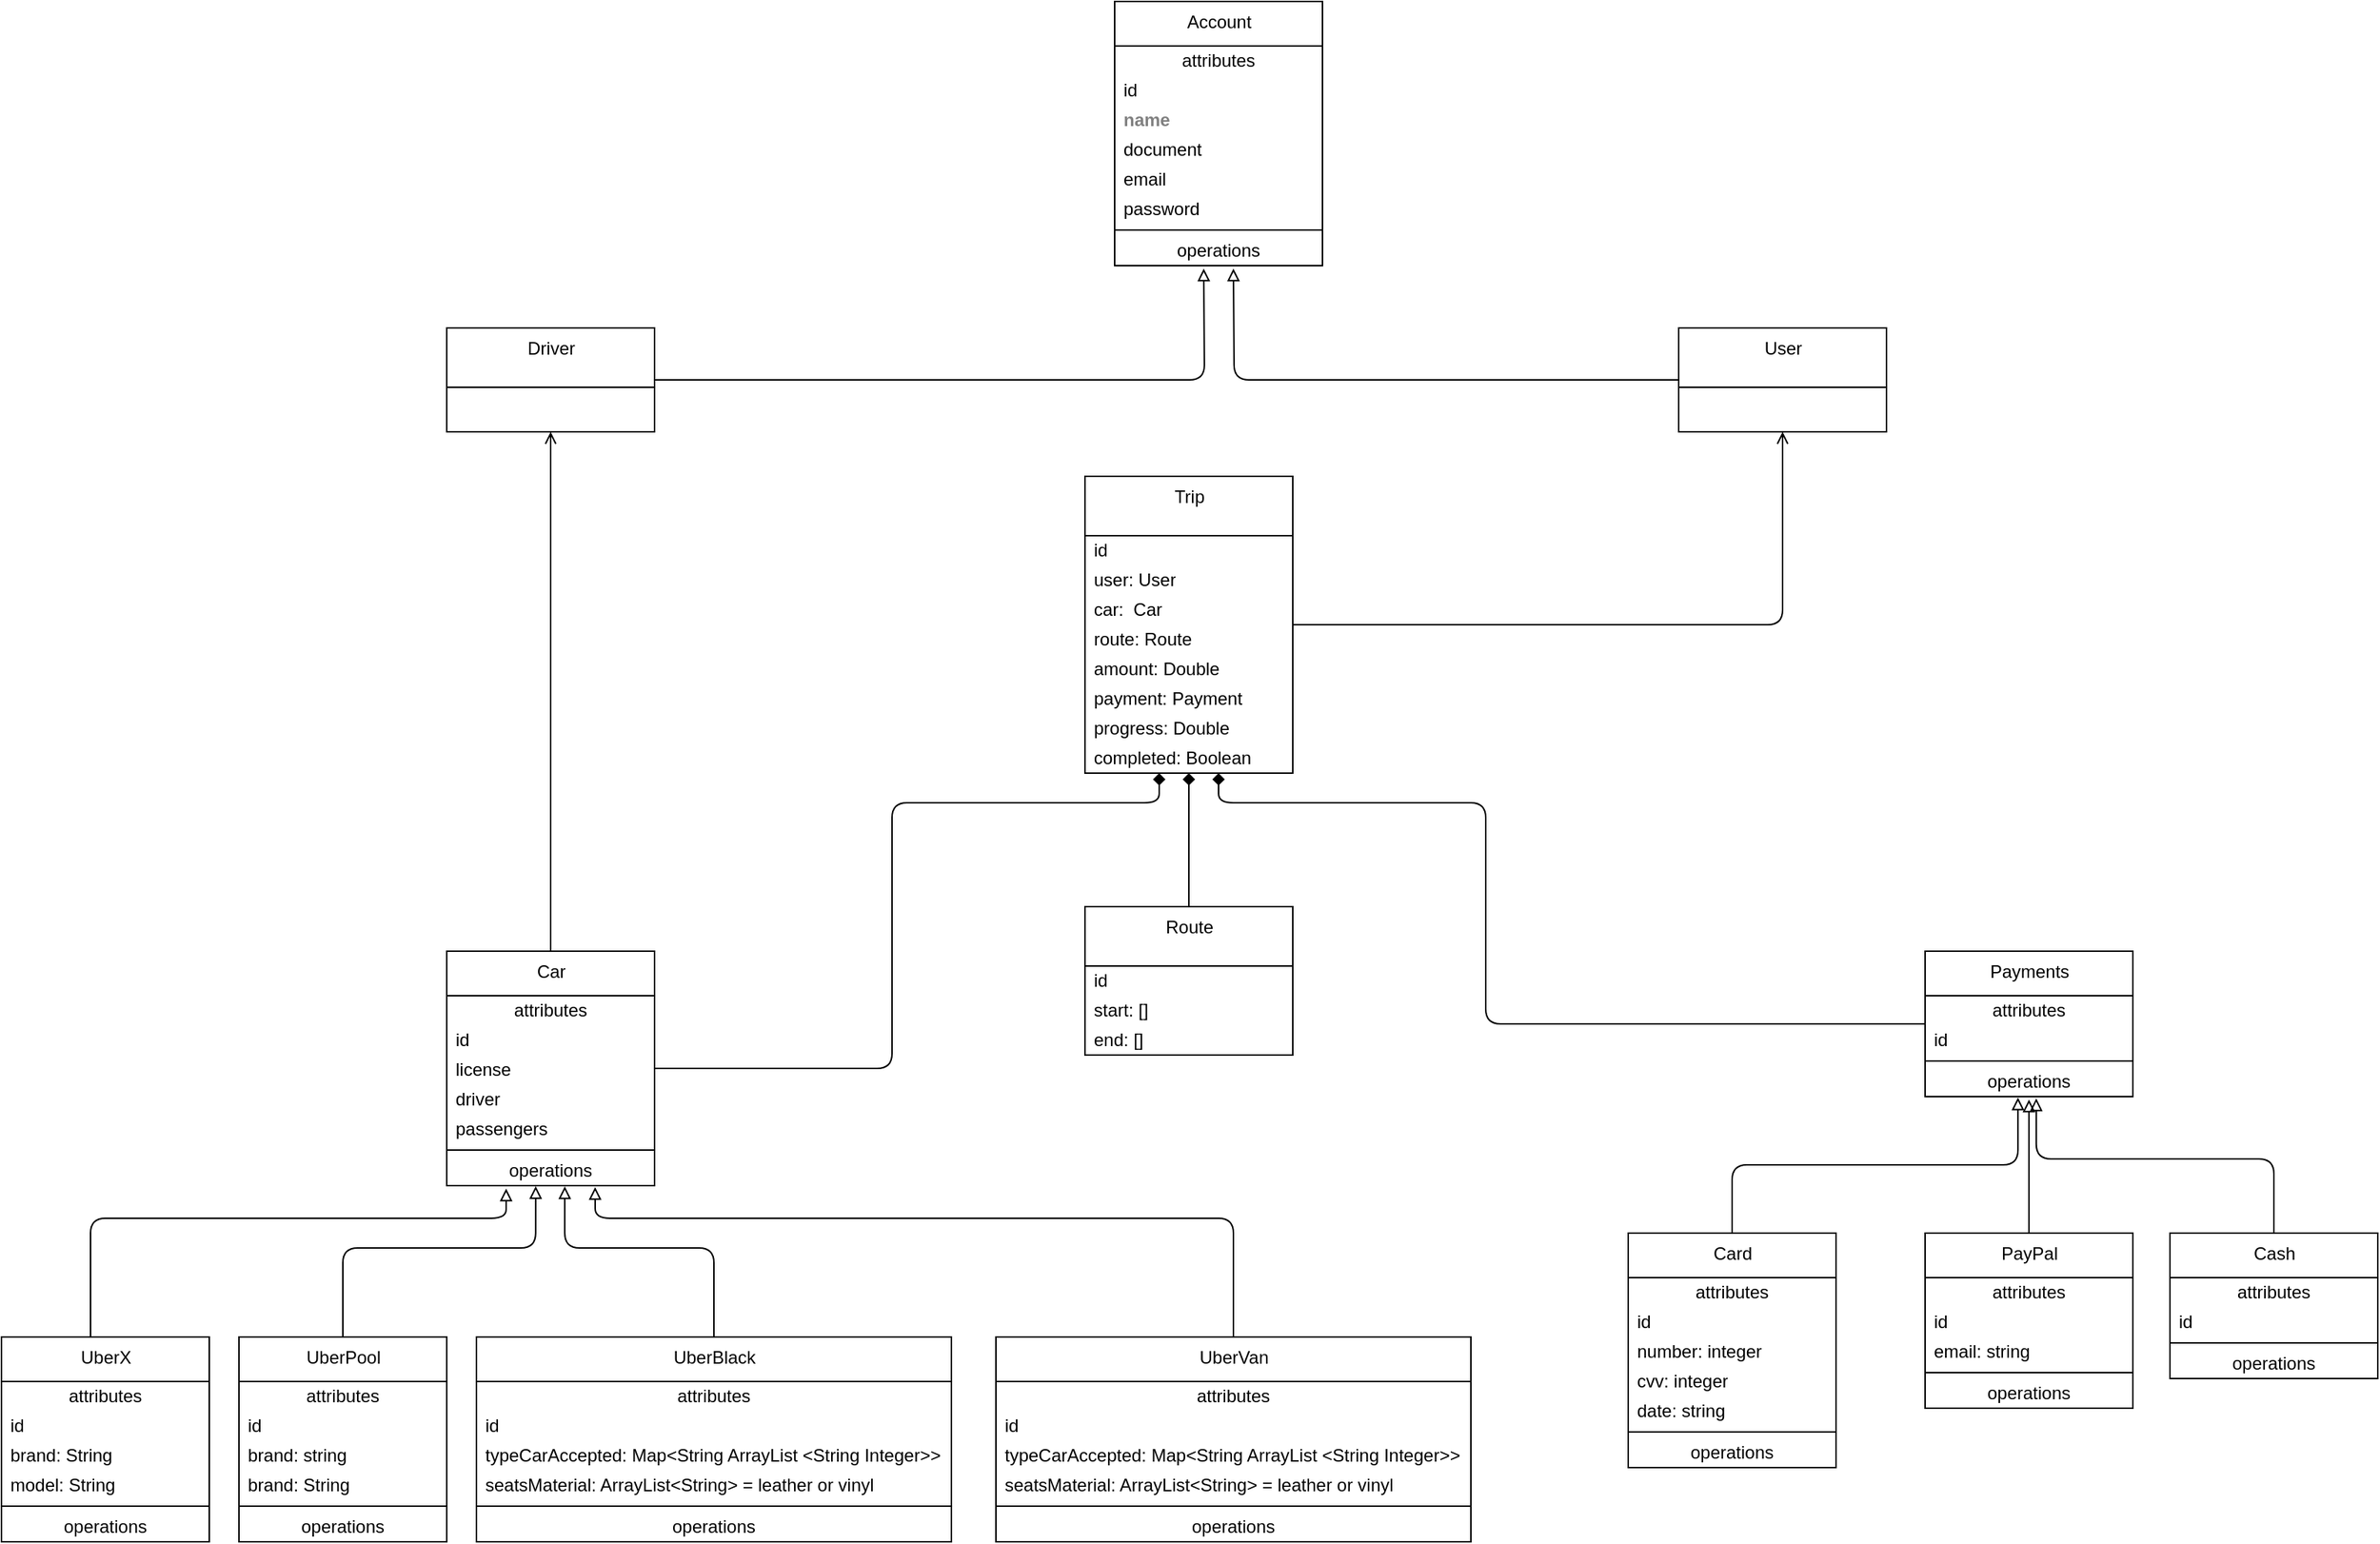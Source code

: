 <mxfile>
    <diagram id="Q6GSx2G-1LwNMlGcUw1Q" name="Page-1">
        <mxGraphModel dx="2260" dy="1568" grid="1" gridSize="10" guides="1" tooltips="1" connect="1" arrows="1" fold="1" page="1" pageScale="1" pageWidth="2000" pageHeight="2000" math="0" shadow="0">
            <root>
                <mxCell id="0"/>
                <mxCell id="1" parent="0"/>
                <mxCell id="423" value="Account" style="swimlane;fontStyle=0;align=center;verticalAlign=top;childLayout=stackLayout;horizontal=1;startSize=30;horizontalStack=0;resizeParent=1;resizeParentMax=0;resizeLast=0;collapsible=0;marginBottom=0;html=1;" parent="1" vertex="1">
                    <mxGeometry x="790" y="50" width="140" height="178" as="geometry"/>
                </mxCell>
                <mxCell id="424" value="attributes" style="text;html=1;strokeColor=none;fillColor=none;align=center;verticalAlign=middle;spacingLeft=4;spacingRight=4;overflow=hidden;rotatable=0;points=[[0,0.5],[1,0.5]];portConstraint=eastwest;" parent="423" vertex="1">
                    <mxGeometry y="30" width="140" height="20" as="geometry"/>
                </mxCell>
                <mxCell id="425" value="id" style="text;html=1;strokeColor=none;fillColor=none;align=left;verticalAlign=middle;spacingLeft=4;spacingRight=4;overflow=hidden;rotatable=0;points=[[0,0.5],[1,0.5]];portConstraint=eastwest;" parent="423" vertex="1">
                    <mxGeometry y="50" width="140" height="20" as="geometry"/>
                </mxCell>
                <mxCell id="426" value="&lt;b&gt;name&lt;/b&gt;" style="text;html=1;strokeColor=none;fillColor=none;align=left;verticalAlign=middle;spacingLeft=4;spacingRight=4;overflow=hidden;rotatable=0;points=[[0,0.5],[1,0.5]];portConstraint=eastwest;fontColor=#808080;" parent="423" vertex="1">
                    <mxGeometry y="70" width="140" height="20" as="geometry"/>
                </mxCell>
                <mxCell id="427" value="document" style="text;html=1;strokeColor=none;fillColor=none;align=left;verticalAlign=middle;spacingLeft=4;spacingRight=4;overflow=hidden;rotatable=0;points=[[0,0.5],[1,0.5]];portConstraint=eastwest;" parent="423" vertex="1">
                    <mxGeometry y="90" width="140" height="20" as="geometry"/>
                </mxCell>
                <mxCell id="434" value="email" style="text;html=1;strokeColor=none;fillColor=none;align=left;verticalAlign=middle;spacingLeft=4;spacingRight=4;overflow=hidden;rotatable=0;points=[[0,0.5],[1,0.5]];portConstraint=eastwest;" parent="423" vertex="1">
                    <mxGeometry y="110" width="140" height="20" as="geometry"/>
                </mxCell>
                <mxCell id="436" value="password" style="text;html=1;strokeColor=none;fillColor=none;align=left;verticalAlign=middle;spacingLeft=4;spacingRight=4;overflow=hidden;rotatable=0;points=[[0,0.5],[1,0.5]];portConstraint=eastwest;" parent="423" vertex="1">
                    <mxGeometry y="130" width="140" height="20" as="geometry"/>
                </mxCell>
                <mxCell id="428" value="" style="line;strokeWidth=1;fillColor=none;align=left;verticalAlign=middle;spacingTop=-1;spacingLeft=3;spacingRight=3;rotatable=0;labelPosition=right;points=[];portConstraint=eastwest;" parent="423" vertex="1">
                    <mxGeometry y="150" width="140" height="8" as="geometry"/>
                </mxCell>
                <mxCell id="429" value="operations" style="text;html=1;strokeColor=none;fillColor=none;align=center;verticalAlign=middle;spacingLeft=4;spacingRight=4;overflow=hidden;rotatable=0;points=[[0,0.5],[1,0.5]];portConstraint=eastwest;" parent="423" vertex="1">
                    <mxGeometry y="158" width="140" height="20" as="geometry"/>
                </mxCell>
                <mxCell id="442" style="edgeStyle=orthogonalEdgeStyle;html=1;endArrow=block;endFill=0;" parent="1" source="437" edge="1">
                    <mxGeometry relative="1" as="geometry">
                        <mxPoint x="850" y="230" as="targetPoint"/>
                    </mxGeometry>
                </mxCell>
                <mxCell id="437" value="Driver" style="swimlane;fontStyle=0;align=center;verticalAlign=top;childLayout=stackLayout;horizontal=1;startSize=40;horizontalStack=0;resizeParent=1;resizeParentMax=0;resizeLast=0;collapsible=0;marginBottom=0;html=1;" parent="1" vertex="1">
                    <mxGeometry x="340" y="270" width="140" height="70" as="geometry"/>
                </mxCell>
                <mxCell id="441" style="edgeStyle=orthogonalEdgeStyle;html=1;endArrow=block;endFill=0;" parent="1" source="439" edge="1">
                    <mxGeometry relative="1" as="geometry">
                        <mxPoint x="870" y="230" as="targetPoint"/>
                    </mxGeometry>
                </mxCell>
                <mxCell id="439" value="User" style="swimlane;fontStyle=0;align=center;verticalAlign=top;childLayout=stackLayout;horizontal=1;startSize=40;horizontalStack=0;resizeParent=1;resizeParentMax=0;resizeLast=0;collapsible=0;marginBottom=0;html=1;" parent="1" vertex="1">
                    <mxGeometry x="1170" y="270" width="140" height="70" as="geometry"/>
                </mxCell>
                <mxCell id="527" style="edgeStyle=orthogonalEdgeStyle;html=1;endArrow=diamond;endFill=1;" parent="1" source="443" edge="1" target="523">
                    <mxGeometry relative="1" as="geometry">
                        <mxPoint x="870" y="440" as="targetPoint"/>
                        <Array as="points">
                            <mxPoint x="1040" y="739"/>
                            <mxPoint x="1040" y="590"/>
                            <mxPoint x="860" y="590"/>
                        </Array>
                    </mxGeometry>
                </mxCell>
                <mxCell id="443" value="Payments" style="swimlane;fontStyle=0;align=center;verticalAlign=top;childLayout=stackLayout;horizontal=1;startSize=30;horizontalStack=0;resizeParent=1;resizeParentMax=0;resizeLast=0;collapsible=0;marginBottom=0;html=1;" parent="1" vertex="1">
                    <mxGeometry x="1336" y="690" width="140" height="98" as="geometry"/>
                </mxCell>
                <mxCell id="444" value="attributes" style="text;html=1;strokeColor=none;fillColor=none;align=center;verticalAlign=middle;spacingLeft=4;spacingRight=4;overflow=hidden;rotatable=0;points=[[0,0.5],[1,0.5]];portConstraint=eastwest;" parent="443" vertex="1">
                    <mxGeometry y="30" width="140" height="20" as="geometry"/>
                </mxCell>
                <mxCell id="445" value="id" style="text;html=1;strokeColor=none;fillColor=none;align=left;verticalAlign=middle;spacingLeft=4;spacingRight=4;overflow=hidden;rotatable=0;points=[[0,0.5],[1,0.5]];portConstraint=eastwest;" parent="443" vertex="1">
                    <mxGeometry y="50" width="140" height="20" as="geometry"/>
                </mxCell>
                <mxCell id="450" value="" style="line;strokeWidth=1;fillColor=none;align=left;verticalAlign=middle;spacingTop=-1;spacingLeft=3;spacingRight=3;rotatable=0;labelPosition=right;points=[];portConstraint=eastwest;" parent="443" vertex="1">
                    <mxGeometry y="70" width="140" height="8" as="geometry"/>
                </mxCell>
                <mxCell id="451" value="operations" style="text;html=1;strokeColor=none;fillColor=none;align=center;verticalAlign=middle;spacingLeft=4;spacingRight=4;overflow=hidden;rotatable=0;points=[[0,0.5],[1,0.5]];portConstraint=eastwest;" parent="443" vertex="1">
                    <mxGeometry y="78" width="140" height="20" as="geometry"/>
                </mxCell>
                <mxCell id="471" style="edgeStyle=orthogonalEdgeStyle;html=1;entryX=0.447;entryY=1.031;entryDx=0;entryDy=0;entryPerimeter=0;endArrow=block;endFill=0;" parent="1" source="452" target="451" edge="1">
                    <mxGeometry relative="1" as="geometry"/>
                </mxCell>
                <mxCell id="452" value="Card" style="swimlane;fontStyle=0;align=center;verticalAlign=top;childLayout=stackLayout;horizontal=1;startSize=30;horizontalStack=0;resizeParent=1;resizeParentMax=0;resizeLast=0;collapsible=0;marginBottom=0;html=1;" parent="1" vertex="1">
                    <mxGeometry x="1136" y="880" width="140" height="158" as="geometry"/>
                </mxCell>
                <mxCell id="453" value="attributes" style="text;html=1;strokeColor=none;fillColor=none;align=center;verticalAlign=middle;spacingLeft=4;spacingRight=4;overflow=hidden;rotatable=0;points=[[0,0.5],[1,0.5]];portConstraint=eastwest;" parent="452" vertex="1">
                    <mxGeometry y="30" width="140" height="20" as="geometry"/>
                </mxCell>
                <mxCell id="454" value="id" style="text;html=1;strokeColor=none;fillColor=none;align=left;verticalAlign=middle;spacingLeft=4;spacingRight=4;overflow=hidden;rotatable=0;points=[[0,0.5],[1,0.5]];portConstraint=eastwest;" parent="452" vertex="1">
                    <mxGeometry y="50" width="140" height="20" as="geometry"/>
                </mxCell>
                <mxCell id="469" value="number: integer" style="text;html=1;strokeColor=none;fillColor=none;align=left;verticalAlign=middle;spacingLeft=4;spacingRight=4;overflow=hidden;rotatable=0;points=[[0,0.5],[1,0.5]];portConstraint=eastwest;" parent="452" vertex="1">
                    <mxGeometry y="70" width="140" height="20" as="geometry"/>
                </mxCell>
                <mxCell id="468" value="cvv: integer" style="text;html=1;strokeColor=none;fillColor=none;align=left;verticalAlign=middle;spacingLeft=4;spacingRight=4;overflow=hidden;rotatable=0;points=[[0,0.5],[1,0.5]];portConstraint=eastwest;" parent="452" vertex="1">
                    <mxGeometry y="90" width="140" height="20" as="geometry"/>
                </mxCell>
                <mxCell id="467" value="date: string" style="text;html=1;strokeColor=none;fillColor=none;align=left;verticalAlign=middle;spacingLeft=4;spacingRight=4;overflow=hidden;rotatable=0;points=[[0,0.5],[1,0.5]];portConstraint=eastwest;" parent="452" vertex="1">
                    <mxGeometry y="110" width="140" height="20" as="geometry"/>
                </mxCell>
                <mxCell id="455" value="" style="line;strokeWidth=1;fillColor=none;align=left;verticalAlign=middle;spacingTop=-1;spacingLeft=3;spacingRight=3;rotatable=0;labelPosition=right;points=[];portConstraint=eastwest;" parent="452" vertex="1">
                    <mxGeometry y="130" width="140" height="8" as="geometry"/>
                </mxCell>
                <mxCell id="456" value="operations" style="text;html=1;strokeColor=none;fillColor=none;align=center;verticalAlign=middle;spacingLeft=4;spacingRight=4;overflow=hidden;rotatable=0;points=[[0,0.5],[1,0.5]];portConstraint=eastwest;" parent="452" vertex="1">
                    <mxGeometry y="138" width="140" height="20" as="geometry"/>
                </mxCell>
                <mxCell id="472" style="edgeStyle=orthogonalEdgeStyle;html=1;endArrow=block;endFill=0;" parent="1" source="457" edge="1">
                    <mxGeometry relative="1" as="geometry">
                        <mxPoint x="1406" y="790" as="targetPoint"/>
                    </mxGeometry>
                </mxCell>
                <mxCell id="457" value="PayPal" style="swimlane;fontStyle=0;align=center;verticalAlign=top;childLayout=stackLayout;horizontal=1;startSize=30;horizontalStack=0;resizeParent=1;resizeParentMax=0;resizeLast=0;collapsible=0;marginBottom=0;html=1;" parent="1" vertex="1">
                    <mxGeometry x="1336" y="880" width="140" height="118" as="geometry"/>
                </mxCell>
                <mxCell id="458" value="attributes" style="text;html=1;strokeColor=none;fillColor=none;align=center;verticalAlign=middle;spacingLeft=4;spacingRight=4;overflow=hidden;rotatable=0;points=[[0,0.5],[1,0.5]];portConstraint=eastwest;" parent="457" vertex="1">
                    <mxGeometry y="30" width="140" height="20" as="geometry"/>
                </mxCell>
                <mxCell id="459" value="id" style="text;html=1;strokeColor=none;fillColor=none;align=left;verticalAlign=middle;spacingLeft=4;spacingRight=4;overflow=hidden;rotatable=0;points=[[0,0.5],[1,0.5]];portConstraint=eastwest;" parent="457" vertex="1">
                    <mxGeometry y="50" width="140" height="20" as="geometry"/>
                </mxCell>
                <mxCell id="470" value="email: string" style="text;html=1;strokeColor=none;fillColor=none;align=left;verticalAlign=middle;spacingLeft=4;spacingRight=4;overflow=hidden;rotatable=0;points=[[0,0.5],[1,0.5]];portConstraint=eastwest;" parent="457" vertex="1">
                    <mxGeometry y="70" width="140" height="20" as="geometry"/>
                </mxCell>
                <mxCell id="460" value="" style="line;strokeWidth=1;fillColor=none;align=left;verticalAlign=middle;spacingTop=-1;spacingLeft=3;spacingRight=3;rotatable=0;labelPosition=right;points=[];portConstraint=eastwest;" parent="457" vertex="1">
                    <mxGeometry y="90" width="140" height="8" as="geometry"/>
                </mxCell>
                <mxCell id="461" value="operations" style="text;html=1;strokeColor=none;fillColor=none;align=center;verticalAlign=middle;spacingLeft=4;spacingRight=4;overflow=hidden;rotatable=0;points=[[0,0.5],[1,0.5]];portConstraint=eastwest;" parent="457" vertex="1">
                    <mxGeometry y="98" width="140" height="20" as="geometry"/>
                </mxCell>
                <mxCell id="473" style="edgeStyle=orthogonalEdgeStyle;html=1;exitX=0.5;exitY=0;exitDx=0;exitDy=0;entryX=0.535;entryY=1.06;entryDx=0;entryDy=0;entryPerimeter=0;endArrow=block;endFill=0;" parent="1" source="462" target="451" edge="1">
                    <mxGeometry relative="1" as="geometry">
                        <Array as="points">
                            <mxPoint x="1571" y="830"/>
                            <mxPoint x="1411" y="830"/>
                        </Array>
                    </mxGeometry>
                </mxCell>
                <mxCell id="462" value="Cash" style="swimlane;fontStyle=0;align=center;verticalAlign=top;childLayout=stackLayout;horizontal=1;startSize=30;horizontalStack=0;resizeParent=1;resizeParentMax=0;resizeLast=0;collapsible=0;marginBottom=0;html=1;" parent="1" vertex="1">
                    <mxGeometry x="1501" y="880" width="140" height="98" as="geometry"/>
                </mxCell>
                <mxCell id="463" value="attributes" style="text;html=1;strokeColor=none;fillColor=none;align=center;verticalAlign=middle;spacingLeft=4;spacingRight=4;overflow=hidden;rotatable=0;points=[[0,0.5],[1,0.5]];portConstraint=eastwest;" parent="462" vertex="1">
                    <mxGeometry y="30" width="140" height="20" as="geometry"/>
                </mxCell>
                <mxCell id="464" value="id" style="text;html=1;strokeColor=none;fillColor=none;align=left;verticalAlign=middle;spacingLeft=4;spacingRight=4;overflow=hidden;rotatable=0;points=[[0,0.5],[1,0.5]];portConstraint=eastwest;" parent="462" vertex="1">
                    <mxGeometry y="50" width="140" height="20" as="geometry"/>
                </mxCell>
                <mxCell id="465" value="" style="line;strokeWidth=1;fillColor=none;align=left;verticalAlign=middle;spacingTop=-1;spacingLeft=3;spacingRight=3;rotatable=0;labelPosition=right;points=[];portConstraint=eastwest;" parent="462" vertex="1">
                    <mxGeometry y="70" width="140" height="8" as="geometry"/>
                </mxCell>
                <mxCell id="466" value="operations" style="text;html=1;strokeColor=none;fillColor=none;align=center;verticalAlign=middle;spacingLeft=4;spacingRight=4;overflow=hidden;rotatable=0;points=[[0,0.5],[1,0.5]];portConstraint=eastwest;" parent="462" vertex="1">
                    <mxGeometry y="78" width="140" height="20" as="geometry"/>
                </mxCell>
                <mxCell id="516" style="edgeStyle=orthogonalEdgeStyle;html=1;endArrow=block;endFill=0;" parent="1" source="474" edge="1">
                    <mxGeometry relative="1" as="geometry">
                        <mxPoint x="380" y="850" as="targetPoint"/>
                        <Array as="points">
                            <mxPoint x="100" y="870"/>
                            <mxPoint x="380" y="870"/>
                        </Array>
                    </mxGeometry>
                </mxCell>
                <mxCell id="474" value="UberX" style="swimlane;fontStyle=0;align=center;verticalAlign=top;childLayout=stackLayout;horizontal=1;startSize=30;horizontalStack=0;resizeParent=1;resizeParentMax=0;resizeLast=0;collapsible=0;marginBottom=0;html=1;" parent="1" vertex="1">
                    <mxGeometry x="40" y="950" width="140" height="138" as="geometry"/>
                </mxCell>
                <mxCell id="475" value="attributes" style="text;html=1;strokeColor=none;fillColor=none;align=center;verticalAlign=middle;spacingLeft=4;spacingRight=4;overflow=hidden;rotatable=0;points=[[0,0.5],[1,0.5]];portConstraint=eastwest;" parent="474" vertex="1">
                    <mxGeometry y="30" width="140" height="20" as="geometry"/>
                </mxCell>
                <mxCell id="476" value="id" style="text;html=1;strokeColor=none;fillColor=none;align=left;verticalAlign=middle;spacingLeft=4;spacingRight=4;overflow=hidden;rotatable=0;points=[[0,0.5],[1,0.5]];portConstraint=eastwest;" parent="474" vertex="1">
                    <mxGeometry y="50" width="140" height="20" as="geometry"/>
                </mxCell>
                <mxCell id="477" value="brand: String" style="text;html=1;strokeColor=none;fillColor=none;align=left;verticalAlign=middle;spacingLeft=4;spacingRight=4;overflow=hidden;rotatable=0;points=[[0,0.5],[1,0.5]];portConstraint=eastwest;" parent="474" vertex="1">
                    <mxGeometry y="70" width="140" height="20" as="geometry"/>
                </mxCell>
                <mxCell id="478" value="model: String" style="text;html=1;strokeColor=none;fillColor=none;align=left;verticalAlign=middle;spacingLeft=4;spacingRight=4;overflow=hidden;rotatable=0;points=[[0,0.5],[1,0.5]];portConstraint=eastwest;" parent="474" vertex="1">
                    <mxGeometry y="90" width="140" height="20" as="geometry"/>
                </mxCell>
                <mxCell id="480" value="" style="line;strokeWidth=1;fillColor=none;align=left;verticalAlign=middle;spacingTop=-1;spacingLeft=3;spacingRight=3;rotatable=0;labelPosition=right;points=[];portConstraint=eastwest;" parent="474" vertex="1">
                    <mxGeometry y="110" width="140" height="8" as="geometry"/>
                </mxCell>
                <mxCell id="481" value="operations" style="text;html=1;strokeColor=none;fillColor=none;align=center;verticalAlign=middle;spacingLeft=4;spacingRight=4;overflow=hidden;rotatable=0;points=[[0,0.5],[1,0.5]];portConstraint=eastwest;" parent="474" vertex="1">
                    <mxGeometry y="118" width="140" height="20" as="geometry"/>
                </mxCell>
                <mxCell id="517" style="edgeStyle=orthogonalEdgeStyle;html=1;entryX=0.428;entryY=1.018;entryDx=0;entryDy=0;entryPerimeter=0;endArrow=block;endFill=0;" parent="1" source="482" target="505" edge="1">
                    <mxGeometry relative="1" as="geometry">
                        <Array as="points">
                            <mxPoint x="270" y="890"/>
                            <mxPoint x="400" y="890"/>
                        </Array>
                    </mxGeometry>
                </mxCell>
                <mxCell id="482" value="UberPool" style="swimlane;fontStyle=0;align=center;verticalAlign=top;childLayout=stackLayout;horizontal=1;startSize=30;horizontalStack=0;resizeParent=1;resizeParentMax=0;resizeLast=0;collapsible=0;marginBottom=0;html=1;" parent="1" vertex="1">
                    <mxGeometry x="200" y="950" width="140" height="138" as="geometry"/>
                </mxCell>
                <mxCell id="483" value="attributes" style="text;html=1;strokeColor=none;fillColor=none;align=center;verticalAlign=middle;spacingLeft=4;spacingRight=4;overflow=hidden;rotatable=0;points=[[0,0.5],[1,0.5]];portConstraint=eastwest;" parent="482" vertex="1">
                    <mxGeometry y="30" width="140" height="20" as="geometry"/>
                </mxCell>
                <mxCell id="484" value="id" style="text;html=1;strokeColor=none;fillColor=none;align=left;verticalAlign=middle;spacingLeft=4;spacingRight=4;overflow=hidden;rotatable=0;points=[[0,0.5],[1,0.5]];portConstraint=eastwest;" parent="482" vertex="1">
                    <mxGeometry y="50" width="140" height="20" as="geometry"/>
                </mxCell>
                <mxCell id="485" value="brand: string" style="text;html=1;strokeColor=none;fillColor=none;align=left;verticalAlign=middle;spacingLeft=4;spacingRight=4;overflow=hidden;rotatable=0;points=[[0,0.5],[1,0.5]];portConstraint=eastwest;" parent="482" vertex="1">
                    <mxGeometry y="70" width="140" height="20" as="geometry"/>
                </mxCell>
                <mxCell id="506" value="brand: String" style="text;html=1;strokeColor=none;fillColor=none;align=left;verticalAlign=middle;spacingLeft=4;spacingRight=4;overflow=hidden;rotatable=0;points=[[0,0.5],[1,0.5]];portConstraint=eastwest;" parent="482" vertex="1">
                    <mxGeometry y="90" width="140" height="20" as="geometry"/>
                </mxCell>
                <mxCell id="486" value="" style="line;strokeWidth=1;fillColor=none;align=left;verticalAlign=middle;spacingTop=-1;spacingLeft=3;spacingRight=3;rotatable=0;labelPosition=right;points=[];portConstraint=eastwest;" parent="482" vertex="1">
                    <mxGeometry y="110" width="140" height="8" as="geometry"/>
                </mxCell>
                <mxCell id="487" value="operations" style="text;html=1;strokeColor=none;fillColor=none;align=center;verticalAlign=middle;spacingLeft=4;spacingRight=4;overflow=hidden;rotatable=0;points=[[0,0.5],[1,0.5]];portConstraint=eastwest;" parent="482" vertex="1">
                    <mxGeometry y="118" width="140" height="20" as="geometry"/>
                </mxCell>
                <mxCell id="518" style="edgeStyle=orthogonalEdgeStyle;html=1;endArrow=block;endFill=0;entryX=0.568;entryY=1.026;entryDx=0;entryDy=0;entryPerimeter=0;exitX=0.5;exitY=0;exitDx=0;exitDy=0;" parent="1" source="488" target="505" edge="1">
                    <mxGeometry relative="1" as="geometry">
                        <mxPoint x="430" y="880" as="targetPoint"/>
                        <Array as="points">
                            <mxPoint x="520" y="890"/>
                            <mxPoint x="420" y="890"/>
                        </Array>
                    </mxGeometry>
                </mxCell>
                <mxCell id="488" value="UberBlack" style="swimlane;fontStyle=0;align=center;verticalAlign=top;childLayout=stackLayout;horizontal=1;startSize=30;horizontalStack=0;resizeParent=1;resizeParentMax=0;resizeLast=0;collapsible=0;marginBottom=0;html=1;" parent="1" vertex="1">
                    <mxGeometry x="360" y="950" width="320" height="138" as="geometry"/>
                </mxCell>
                <mxCell id="489" value="attributes" style="text;html=1;strokeColor=none;fillColor=none;align=center;verticalAlign=middle;spacingLeft=4;spacingRight=4;overflow=hidden;rotatable=0;points=[[0,0.5],[1,0.5]];portConstraint=eastwest;" parent="488" vertex="1">
                    <mxGeometry y="30" width="320" height="20" as="geometry"/>
                </mxCell>
                <mxCell id="490" value="id" style="text;html=1;strokeColor=none;fillColor=none;align=left;verticalAlign=middle;spacingLeft=4;spacingRight=4;overflow=hidden;rotatable=0;points=[[0,0.5],[1,0.5]];portConstraint=eastwest;" parent="488" vertex="1">
                    <mxGeometry y="50" width="320" height="20" as="geometry"/>
                </mxCell>
                <mxCell id="507" value="typeCarAccepted: Map&amp;lt;String ArrayList &amp;lt;String Integer&amp;gt;&amp;gt;" style="text;html=1;strokeColor=none;fillColor=none;align=left;verticalAlign=middle;spacingLeft=4;spacingRight=4;overflow=hidden;rotatable=0;points=[[0,0.5],[1,0.5]];portConstraint=eastwest;" parent="488" vertex="1">
                    <mxGeometry y="70" width="320" height="20" as="geometry"/>
                </mxCell>
                <mxCell id="508" value="seatsMaterial: ArrayList&amp;lt;String&amp;gt; = leather or vinyl" style="text;html=1;strokeColor=none;fillColor=none;align=left;verticalAlign=middle;spacingLeft=4;spacingRight=4;overflow=hidden;rotatable=0;points=[[0,0.5],[1,0.5]];portConstraint=eastwest;" parent="488" vertex="1">
                    <mxGeometry y="90" width="320" height="20" as="geometry"/>
                </mxCell>
                <mxCell id="491" value="" style="line;strokeWidth=1;fillColor=none;align=left;verticalAlign=middle;spacingTop=-1;spacingLeft=3;spacingRight=3;rotatable=0;labelPosition=right;points=[];portConstraint=eastwest;" parent="488" vertex="1">
                    <mxGeometry y="110" width="320" height="8" as="geometry"/>
                </mxCell>
                <mxCell id="492" value="operations" style="text;html=1;strokeColor=none;fillColor=none;align=center;verticalAlign=middle;spacingLeft=4;spacingRight=4;overflow=hidden;rotatable=0;points=[[0,0.5],[1,0.5]];portConstraint=eastwest;" parent="488" vertex="1">
                    <mxGeometry y="118" width="320" height="20" as="geometry"/>
                </mxCell>
                <mxCell id="522" style="edgeStyle=orthogonalEdgeStyle;html=1;entryX=0.5;entryY=1;entryDx=0;entryDy=0;endArrow=open;endFill=0;" parent="1" source="498" target="437" edge="1">
                    <mxGeometry relative="1" as="geometry"/>
                </mxCell>
                <mxCell id="528" style="edgeStyle=orthogonalEdgeStyle;html=1;endArrow=diamond;endFill=1;" parent="1" source="498" edge="1" target="523">
                    <mxGeometry relative="1" as="geometry">
                        <mxPoint x="810" y="440" as="targetPoint"/>
                        <Array as="points">
                            <mxPoint x="640" y="769"/>
                            <mxPoint x="640" y="590"/>
                            <mxPoint x="820" y="590"/>
                        </Array>
                    </mxGeometry>
                </mxCell>
                <mxCell id="498" value="Car" style="swimlane;fontStyle=0;align=center;verticalAlign=top;childLayout=stackLayout;horizontal=1;startSize=30;horizontalStack=0;resizeParent=1;resizeParentMax=0;resizeLast=0;collapsible=0;marginBottom=0;html=1;" parent="1" vertex="1">
                    <mxGeometry x="340" y="690" width="140" height="158" as="geometry"/>
                </mxCell>
                <mxCell id="499" value="attributes" style="text;html=1;strokeColor=none;fillColor=none;align=center;verticalAlign=middle;spacingLeft=4;spacingRight=4;overflow=hidden;rotatable=0;points=[[0,0.5],[1,0.5]];portConstraint=eastwest;" parent="498" vertex="1">
                    <mxGeometry y="30" width="140" height="20" as="geometry"/>
                </mxCell>
                <mxCell id="500" value="id" style="text;html=1;strokeColor=none;fillColor=none;align=left;verticalAlign=middle;spacingLeft=4;spacingRight=4;overflow=hidden;rotatable=0;points=[[0,0.5],[1,0.5]];portConstraint=eastwest;" parent="498" vertex="1">
                    <mxGeometry y="50" width="140" height="20" as="geometry"/>
                </mxCell>
                <mxCell id="501" value="license" style="text;html=1;strokeColor=none;fillColor=none;align=left;verticalAlign=middle;spacingLeft=4;spacingRight=4;overflow=hidden;rotatable=0;points=[[0,0.5],[1,0.5]];portConstraint=eastwest;" parent="498" vertex="1">
                    <mxGeometry y="70" width="140" height="20" as="geometry"/>
                </mxCell>
                <mxCell id="502" value="driver" style="text;html=1;strokeColor=none;fillColor=none;align=left;verticalAlign=middle;spacingLeft=4;spacingRight=4;overflow=hidden;rotatable=0;points=[[0,0.5],[1,0.5]];portConstraint=eastwest;" parent="498" vertex="1">
                    <mxGeometry y="90" width="140" height="20" as="geometry"/>
                </mxCell>
                <mxCell id="503" value="passengers" style="text;html=1;strokeColor=none;fillColor=none;align=left;verticalAlign=middle;spacingLeft=4;spacingRight=4;overflow=hidden;rotatable=0;points=[[0,0.5],[1,0.5]];portConstraint=eastwest;" parent="498" vertex="1">
                    <mxGeometry y="110" width="140" height="20" as="geometry"/>
                </mxCell>
                <mxCell id="504" value="" style="line;strokeWidth=1;fillColor=none;align=left;verticalAlign=middle;spacingTop=-1;spacingLeft=3;spacingRight=3;rotatable=0;labelPosition=right;points=[];portConstraint=eastwest;" parent="498" vertex="1">
                    <mxGeometry y="130" width="140" height="8" as="geometry"/>
                </mxCell>
                <mxCell id="505" value="operations" style="text;html=1;strokeColor=none;fillColor=none;align=center;verticalAlign=middle;spacingLeft=4;spacingRight=4;overflow=hidden;rotatable=0;points=[[0,0.5],[1,0.5]];portConstraint=eastwest;" parent="498" vertex="1">
                    <mxGeometry y="138" width="140" height="20" as="geometry"/>
                </mxCell>
                <mxCell id="519" style="edgeStyle=orthogonalEdgeStyle;html=1;entryX=0.714;entryY=1.05;entryDx=0;entryDy=0;entryPerimeter=0;endArrow=block;endFill=0;" parent="1" source="509" target="505" edge="1">
                    <mxGeometry relative="1" as="geometry">
                        <Array as="points">
                            <mxPoint x="870" y="870"/>
                            <mxPoint x="440" y="870"/>
                        </Array>
                    </mxGeometry>
                </mxCell>
                <mxCell id="509" value="UberVan" style="swimlane;fontStyle=0;align=center;verticalAlign=top;childLayout=stackLayout;horizontal=1;startSize=30;horizontalStack=0;resizeParent=1;resizeParentMax=0;resizeLast=0;collapsible=0;marginBottom=0;html=1;" parent="1" vertex="1">
                    <mxGeometry x="710" y="950" width="320" height="138" as="geometry"/>
                </mxCell>
                <mxCell id="510" value="attributes" style="text;html=1;strokeColor=none;fillColor=none;align=center;verticalAlign=middle;spacingLeft=4;spacingRight=4;overflow=hidden;rotatable=0;points=[[0,0.5],[1,0.5]];portConstraint=eastwest;" parent="509" vertex="1">
                    <mxGeometry y="30" width="320" height="20" as="geometry"/>
                </mxCell>
                <mxCell id="511" value="id" style="text;html=1;strokeColor=none;fillColor=none;align=left;verticalAlign=middle;spacingLeft=4;spacingRight=4;overflow=hidden;rotatable=0;points=[[0,0.5],[1,0.5]];portConstraint=eastwest;" parent="509" vertex="1">
                    <mxGeometry y="50" width="320" height="20" as="geometry"/>
                </mxCell>
                <mxCell id="512" value="typeCarAccepted: Map&amp;lt;String ArrayList &amp;lt;String Integer&amp;gt;&amp;gt;" style="text;html=1;strokeColor=none;fillColor=none;align=left;verticalAlign=middle;spacingLeft=4;spacingRight=4;overflow=hidden;rotatable=0;points=[[0,0.5],[1,0.5]];portConstraint=eastwest;" parent="509" vertex="1">
                    <mxGeometry y="70" width="320" height="20" as="geometry"/>
                </mxCell>
                <mxCell id="513" value="seatsMaterial: ArrayList&amp;lt;String&amp;gt; = leather or vinyl" style="text;html=1;strokeColor=none;fillColor=none;align=left;verticalAlign=middle;spacingLeft=4;spacingRight=4;overflow=hidden;rotatable=0;points=[[0,0.5],[1,0.5]];portConstraint=eastwest;" parent="509" vertex="1">
                    <mxGeometry y="90" width="320" height="20" as="geometry"/>
                </mxCell>
                <mxCell id="514" value="" style="line;strokeWidth=1;fillColor=none;align=left;verticalAlign=middle;spacingTop=-1;spacingLeft=3;spacingRight=3;rotatable=0;labelPosition=right;points=[];portConstraint=eastwest;" parent="509" vertex="1">
                    <mxGeometry y="110" width="320" height="8" as="geometry"/>
                </mxCell>
                <mxCell id="515" value="operations" style="text;html=1;strokeColor=none;fillColor=none;align=center;verticalAlign=middle;spacingLeft=4;spacingRight=4;overflow=hidden;rotatable=0;points=[[0,0.5],[1,0.5]];portConstraint=eastwest;" parent="509" vertex="1">
                    <mxGeometry y="118" width="320" height="20" as="geometry"/>
                </mxCell>
                <mxCell id="531" style="edgeStyle=orthogonalEdgeStyle;html=1;entryX=0.5;entryY=1;entryDx=0;entryDy=0;endArrow=open;endFill=0;" parent="1" source="523" target="439" edge="1">
                    <mxGeometry relative="1" as="geometry"/>
                </mxCell>
                <mxCell id="523" value="Trip" style="swimlane;fontStyle=0;align=center;verticalAlign=top;childLayout=stackLayout;horizontal=1;startSize=40;horizontalStack=0;resizeParent=1;resizeParentMax=0;resizeLast=0;collapsible=0;marginBottom=0;html=1;" parent="1" vertex="1">
                    <mxGeometry x="770" y="370" width="140" height="200" as="geometry"/>
                </mxCell>
                <mxCell id="532" value="id" style="text;html=1;strokeColor=none;fillColor=none;align=left;verticalAlign=middle;spacingLeft=4;spacingRight=4;overflow=hidden;rotatable=0;points=[[0,0.5],[1,0.5]];portConstraint=eastwest;" vertex="1" parent="523">
                    <mxGeometry y="40" width="140" height="20" as="geometry"/>
                </mxCell>
                <mxCell id="533" value="user: User" style="text;html=1;strokeColor=none;fillColor=none;align=left;verticalAlign=middle;spacingLeft=4;spacingRight=4;overflow=hidden;rotatable=0;points=[[0,0.5],[1,0.5]];portConstraint=eastwest;" vertex="1" parent="523">
                    <mxGeometry y="60" width="140" height="20" as="geometry"/>
                </mxCell>
                <mxCell id="534" value="car:&amp;nbsp; Car" style="text;html=1;strokeColor=none;fillColor=none;align=left;verticalAlign=middle;spacingLeft=4;spacingRight=4;overflow=hidden;rotatable=0;points=[[0,0.5],[1,0.5]];portConstraint=eastwest;" vertex="1" parent="523">
                    <mxGeometry y="80" width="140" height="20" as="geometry"/>
                </mxCell>
                <mxCell id="535" value="route: Route" style="text;html=1;strokeColor=none;fillColor=none;align=left;verticalAlign=middle;spacingLeft=4;spacingRight=4;overflow=hidden;rotatable=0;points=[[0,0.5],[1,0.5]];portConstraint=eastwest;" vertex="1" parent="523">
                    <mxGeometry y="100" width="140" height="20" as="geometry"/>
                </mxCell>
                <mxCell id="536" value="amount: Double" style="text;html=1;strokeColor=none;fillColor=none;align=left;verticalAlign=middle;spacingLeft=4;spacingRight=4;overflow=hidden;rotatable=0;points=[[0,0.5],[1,0.5]];portConstraint=eastwest;" vertex="1" parent="523">
                    <mxGeometry y="120" width="140" height="20" as="geometry"/>
                </mxCell>
                <mxCell id="537" value="payment: Payment" style="text;html=1;strokeColor=none;fillColor=none;align=left;verticalAlign=middle;spacingLeft=4;spacingRight=4;overflow=hidden;rotatable=0;points=[[0,0.5],[1,0.5]];portConstraint=eastwest;" vertex="1" parent="523">
                    <mxGeometry y="140" width="140" height="20" as="geometry"/>
                </mxCell>
                <mxCell id="538" value="progress: Double" style="text;html=1;strokeColor=none;fillColor=none;align=left;verticalAlign=middle;spacingLeft=4;spacingRight=4;overflow=hidden;rotatable=0;points=[[0,0.5],[1,0.5]];portConstraint=eastwest;" vertex="1" parent="523">
                    <mxGeometry y="160" width="140" height="20" as="geometry"/>
                </mxCell>
                <mxCell id="539" value="completed: Boolean" style="text;html=1;strokeColor=none;fillColor=none;align=left;verticalAlign=middle;spacingLeft=4;spacingRight=4;overflow=hidden;rotatable=0;points=[[0,0.5],[1,0.5]];portConstraint=eastwest;" vertex="1" parent="523">
                    <mxGeometry y="180" width="140" height="20" as="geometry"/>
                </mxCell>
                <mxCell id="529" style="edgeStyle=orthogonalEdgeStyle;html=1;entryX=0.5;entryY=1;entryDx=0;entryDy=0;endArrow=diamond;endFill=1;" parent="1" source="525" target="523" edge="1">
                    <mxGeometry relative="1" as="geometry"/>
                </mxCell>
                <mxCell id="525" value="Route" style="swimlane;fontStyle=0;align=center;verticalAlign=top;childLayout=stackLayout;horizontal=1;startSize=40;horizontalStack=0;resizeParent=1;resizeParentMax=0;resizeLast=0;collapsible=0;marginBottom=0;html=1;" parent="1" vertex="1">
                    <mxGeometry x="770" y="660" width="140" height="100" as="geometry"/>
                </mxCell>
                <mxCell id="540" value="id" style="text;html=1;strokeColor=none;fillColor=none;align=left;verticalAlign=middle;spacingLeft=4;spacingRight=4;overflow=hidden;rotatable=0;points=[[0,0.5],[1,0.5]];portConstraint=eastwest;" vertex="1" parent="525">
                    <mxGeometry y="40" width="140" height="20" as="geometry"/>
                </mxCell>
                <mxCell id="541" value="start: []" style="text;html=1;strokeColor=none;fillColor=none;align=left;verticalAlign=middle;spacingLeft=4;spacingRight=4;overflow=hidden;rotatable=0;points=[[0,0.5],[1,0.5]];portConstraint=eastwest;" vertex="1" parent="525">
                    <mxGeometry y="60" width="140" height="20" as="geometry"/>
                </mxCell>
                <mxCell id="542" value="end: []" style="text;html=1;strokeColor=none;fillColor=none;align=left;verticalAlign=middle;spacingLeft=4;spacingRight=4;overflow=hidden;rotatable=0;points=[[0,0.5],[1,0.5]];portConstraint=eastwest;" vertex="1" parent="525">
                    <mxGeometry y="80" width="140" height="20" as="geometry"/>
                </mxCell>
            </root>
        </mxGraphModel>
    </diagram>
</mxfile>